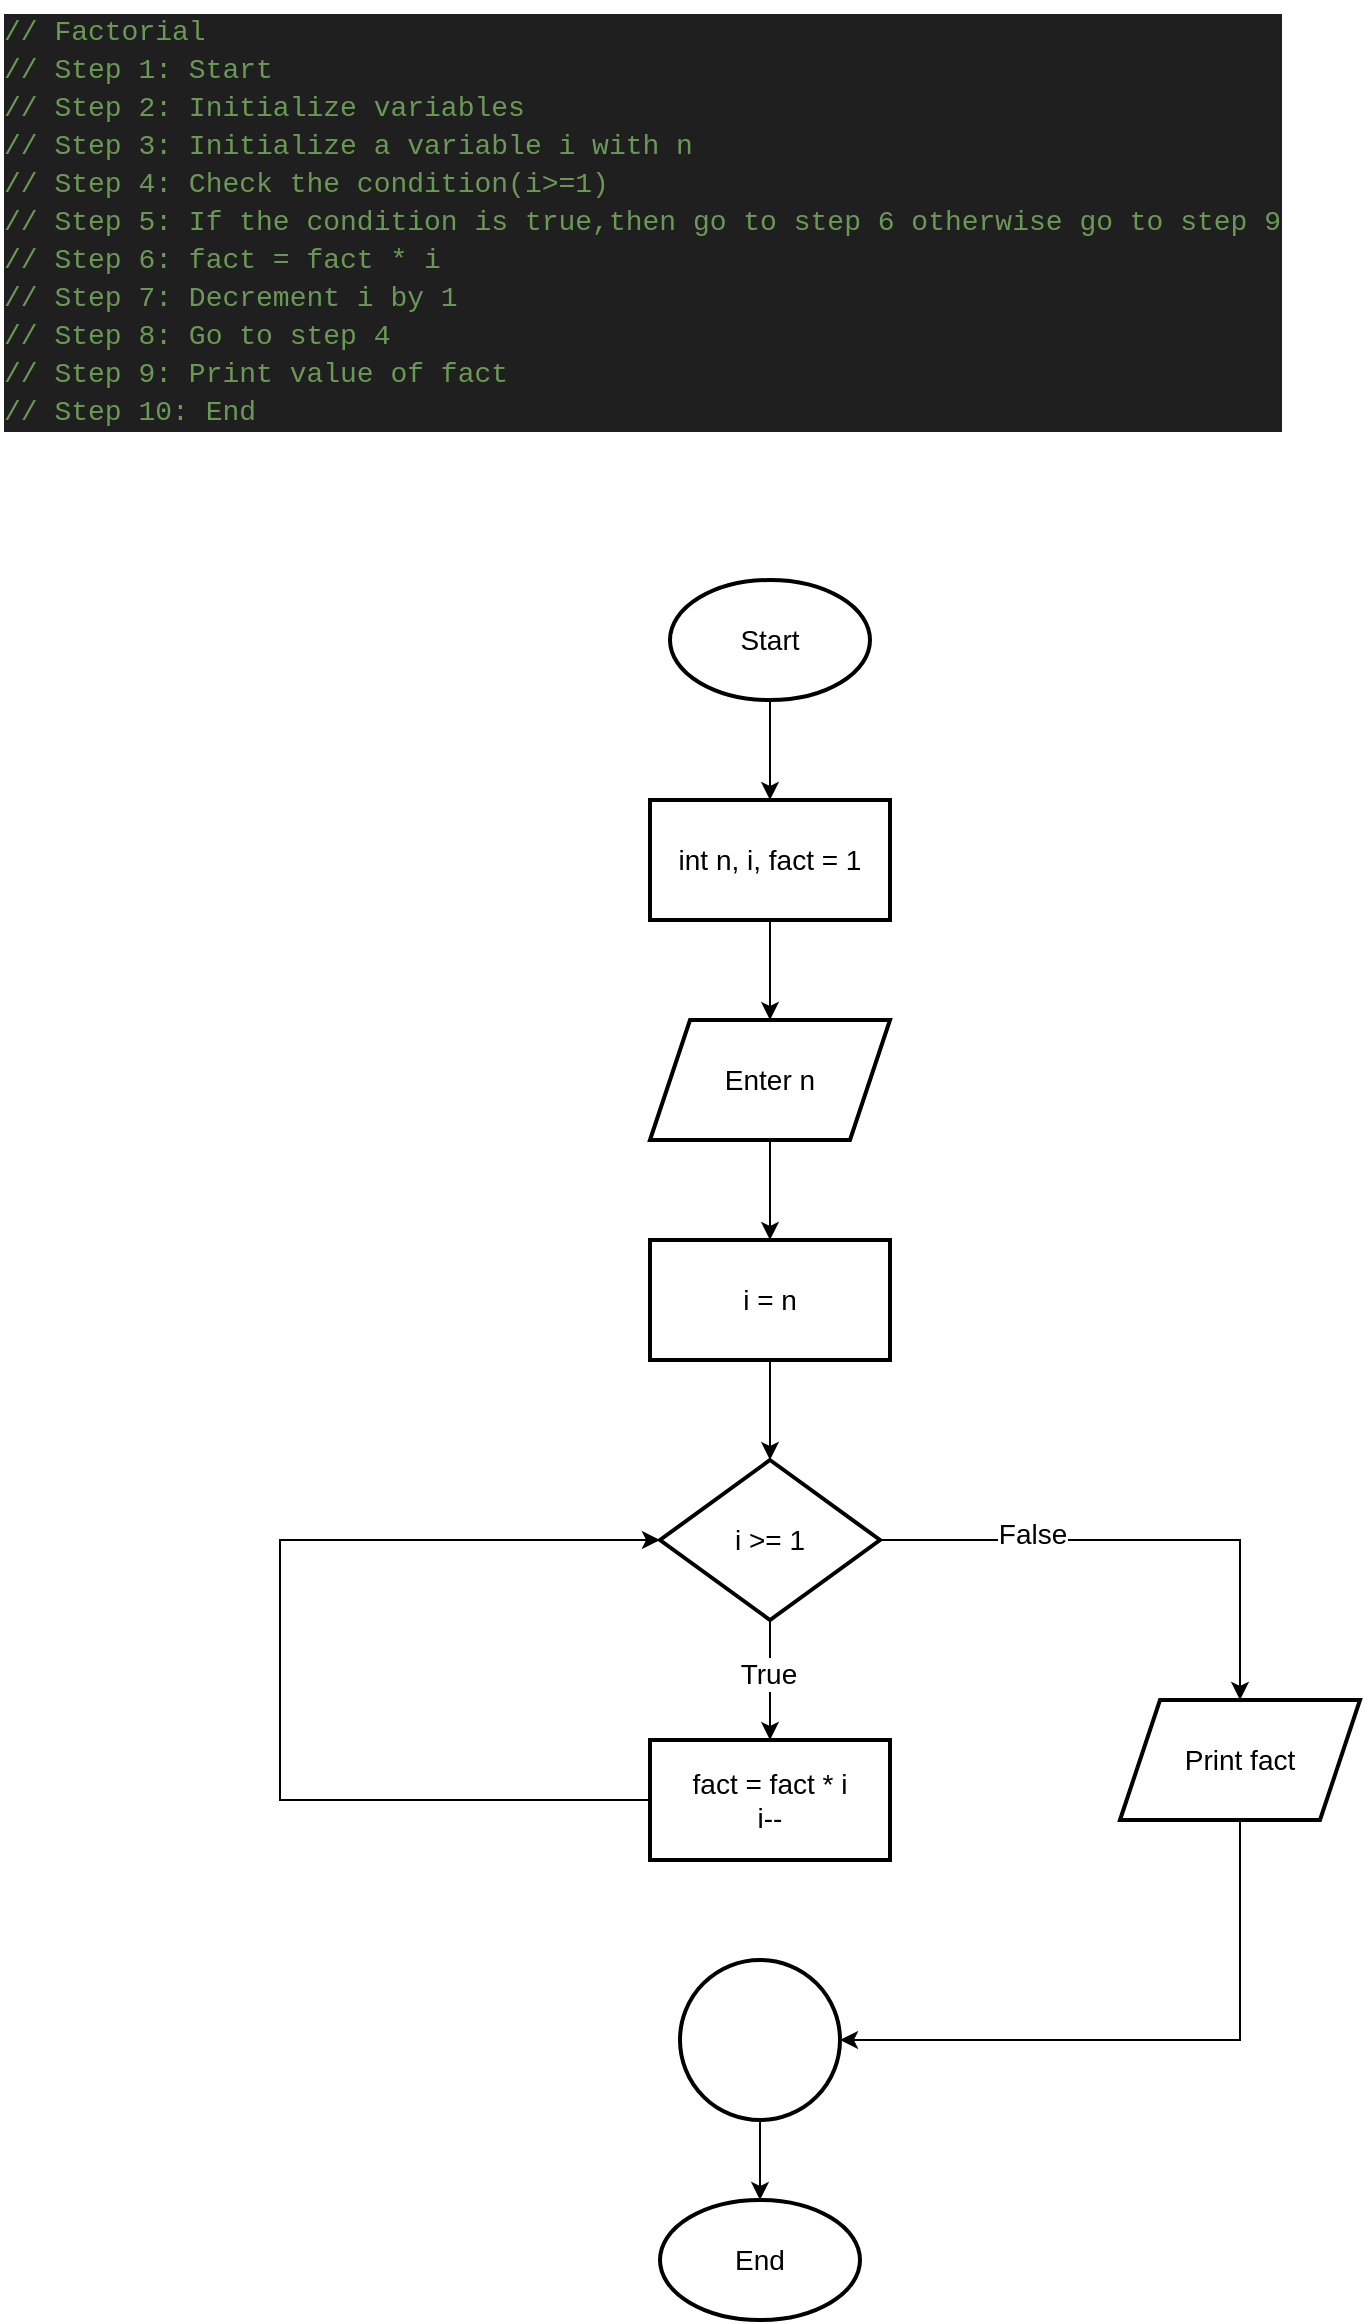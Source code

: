 <mxfile version="26.2.9">
  <diagram name="Page-1" id="On5OyJaGVxLBlouR5h3Z">
    <mxGraphModel dx="1044" dy="562" grid="1" gridSize="10" guides="1" tooltips="1" connect="1" arrows="1" fold="1" page="1" pageScale="1" pageWidth="850" pageHeight="1100" math="0" shadow="0">
      <root>
        <mxCell id="0" />
        <mxCell id="1" parent="0" />
        <mxCell id="Jb0UgCJqrkprumq1bkhl-1" value="&lt;div style=&quot;color: rgb(204, 204, 204); background-color: rgb(31, 31, 31); font-family: Consolas, &amp;quot;Courier New&amp;quot;, monospace; font-weight: normal; line-height: 19px; white-space: pre;&quot;&gt;&lt;div&gt;&lt;span style=&quot;color: #6a9955;&quot;&gt;// Factorial &lt;/span&gt;&lt;/div&gt;&lt;div&gt;&lt;span style=&quot;color: #6a9955;&quot;&gt;// Step 1: Start&lt;/span&gt;&lt;/div&gt;&lt;div&gt;&lt;span style=&quot;color: #6a9955;&quot;&gt;// Step 2: Initialize variables&lt;/span&gt;&lt;/div&gt;&lt;div&gt;&lt;span style=&quot;color: #6a9955;&quot;&gt;// Step 3: Initialize a variable i with n&lt;/span&gt;&lt;/div&gt;&lt;div&gt;&lt;span style=&quot;color: #6a9955;&quot;&gt;// Step 4: Check the condition(i&amp;gt;=1)&lt;/span&gt;&lt;/div&gt;&lt;div&gt;&lt;span style=&quot;color: #6a9955;&quot;&gt;// Step 5: If the condition is true,then go to step 6 otherwise go to step 9&lt;/span&gt;&lt;/div&gt;&lt;div&gt;&lt;span style=&quot;color: #6a9955;&quot;&gt;// Step 6: fact = fact * i&lt;/span&gt;&lt;/div&gt;&lt;div&gt;&lt;span style=&quot;color: #6a9955;&quot;&gt;// Step 7: Decrement i by 1&lt;/span&gt;&lt;/div&gt;&lt;div&gt;&lt;span style=&quot;color: #6a9955;&quot;&gt;// Step 8: Go to step 4&lt;/span&gt;&lt;/div&gt;&lt;div&gt;&lt;span style=&quot;color: #6a9955;&quot;&gt;// Step 9: Print value of fact&lt;/span&gt;&lt;/div&gt;&lt;div&gt;&lt;span style=&quot;color: #6a9955;&quot;&gt;// Step 10: End&lt;/span&gt;&lt;/div&gt;&lt;/div&gt;" style="text;whiteSpace=wrap;html=1;fontSize=14;" vertex="1" parent="1">
          <mxGeometry x="40" y="30" width="560" height="230" as="geometry" />
        </mxCell>
        <mxCell id="Jb0UgCJqrkprumq1bkhl-5" value="" style="edgeStyle=orthogonalEdgeStyle;rounded=0;orthogonalLoop=1;jettySize=auto;html=1;fontSize=14;" edge="1" parent="1" source="Jb0UgCJqrkprumq1bkhl-2" target="Jb0UgCJqrkprumq1bkhl-4">
          <mxGeometry relative="1" as="geometry" />
        </mxCell>
        <mxCell id="Jb0UgCJqrkprumq1bkhl-2" value="Start" style="strokeWidth=2;html=1;shape=mxgraph.flowchart.start_1;whiteSpace=wrap;fontSize=14;" vertex="1" parent="1">
          <mxGeometry x="375" y="320" width="100" height="60" as="geometry" />
        </mxCell>
        <mxCell id="Jb0UgCJqrkprumq1bkhl-3" value="End" style="strokeWidth=2;html=1;shape=mxgraph.flowchart.start_1;whiteSpace=wrap;fontSize=14;" vertex="1" parent="1">
          <mxGeometry x="370" y="1130" width="100" height="60" as="geometry" />
        </mxCell>
        <mxCell id="Jb0UgCJqrkprumq1bkhl-7" value="" style="edgeStyle=orthogonalEdgeStyle;rounded=0;orthogonalLoop=1;jettySize=auto;html=1;fontSize=14;" edge="1" parent="1" source="Jb0UgCJqrkprumq1bkhl-4" target="Jb0UgCJqrkprumq1bkhl-6">
          <mxGeometry relative="1" as="geometry" />
        </mxCell>
        <mxCell id="Jb0UgCJqrkprumq1bkhl-4" value="int n, i, fact = 1" style="whiteSpace=wrap;html=1;strokeWidth=2;fontSize=14;" vertex="1" parent="1">
          <mxGeometry x="365" y="430" width="120" height="60" as="geometry" />
        </mxCell>
        <mxCell id="Jb0UgCJqrkprumq1bkhl-9" value="" style="edgeStyle=orthogonalEdgeStyle;rounded=0;orthogonalLoop=1;jettySize=auto;html=1;fontSize=14;" edge="1" parent="1" source="Jb0UgCJqrkprumq1bkhl-6" target="Jb0UgCJqrkprumq1bkhl-8">
          <mxGeometry relative="1" as="geometry" />
        </mxCell>
        <mxCell id="Jb0UgCJqrkprumq1bkhl-6" value="Enter n" style="shape=parallelogram;perimeter=parallelogramPerimeter;whiteSpace=wrap;html=1;fixedSize=1;strokeWidth=2;fontSize=14;" vertex="1" parent="1">
          <mxGeometry x="365" y="540" width="120" height="60" as="geometry" />
        </mxCell>
        <mxCell id="Jb0UgCJqrkprumq1bkhl-11" value="" style="edgeStyle=orthogonalEdgeStyle;rounded=0;orthogonalLoop=1;jettySize=auto;html=1;fontSize=14;" edge="1" parent="1" source="Jb0UgCJqrkprumq1bkhl-8" target="Jb0UgCJqrkprumq1bkhl-10">
          <mxGeometry relative="1" as="geometry" />
        </mxCell>
        <mxCell id="Jb0UgCJqrkprumq1bkhl-8" value="i = n" style="whiteSpace=wrap;html=1;strokeWidth=2;fontSize=14;" vertex="1" parent="1">
          <mxGeometry x="365" y="650" width="120" height="60" as="geometry" />
        </mxCell>
        <mxCell id="Jb0UgCJqrkprumq1bkhl-13" value="" style="edgeStyle=orthogonalEdgeStyle;rounded=0;orthogonalLoop=1;jettySize=auto;html=1;fontSize=14;" edge="1" parent="1" source="Jb0UgCJqrkprumq1bkhl-10" target="Jb0UgCJqrkprumq1bkhl-12">
          <mxGeometry relative="1" as="geometry" />
        </mxCell>
        <mxCell id="Jb0UgCJqrkprumq1bkhl-21" value="True" style="edgeLabel;html=1;align=center;verticalAlign=middle;resizable=0;points=[];fontSize=14;" vertex="1" connectable="0" parent="Jb0UgCJqrkprumq1bkhl-13">
          <mxGeometry x="-0.12" y="-1" relative="1" as="geometry">
            <mxPoint as="offset" />
          </mxGeometry>
        </mxCell>
        <mxCell id="Jb0UgCJqrkprumq1bkhl-15" value="" style="edgeStyle=orthogonalEdgeStyle;rounded=0;orthogonalLoop=1;jettySize=auto;html=1;fontSize=14;" edge="1" parent="1" source="Jb0UgCJqrkprumq1bkhl-10" target="Jb0UgCJqrkprumq1bkhl-14">
          <mxGeometry relative="1" as="geometry" />
        </mxCell>
        <mxCell id="Jb0UgCJqrkprumq1bkhl-22" value="False" style="edgeLabel;html=1;align=center;verticalAlign=middle;resizable=0;points=[];fontSize=14;" vertex="1" connectable="0" parent="Jb0UgCJqrkprumq1bkhl-15">
          <mxGeometry x="-0.414" y="3" relative="1" as="geometry">
            <mxPoint as="offset" />
          </mxGeometry>
        </mxCell>
        <mxCell id="Jb0UgCJqrkprumq1bkhl-10" value="i &amp;gt;= 1" style="rhombus;whiteSpace=wrap;html=1;strokeWidth=2;fontSize=14;" vertex="1" parent="1">
          <mxGeometry x="370" y="760" width="110" height="80" as="geometry" />
        </mxCell>
        <mxCell id="Jb0UgCJqrkprumq1bkhl-20" value="" style="edgeStyle=orthogonalEdgeStyle;rounded=0;orthogonalLoop=1;jettySize=auto;html=1;entryX=0;entryY=0.5;entryDx=0;entryDy=0;fontSize=14;" edge="1" parent="1" source="Jb0UgCJqrkprumq1bkhl-12" target="Jb0UgCJqrkprumq1bkhl-10">
          <mxGeometry relative="1" as="geometry">
            <mxPoint x="220" y="800" as="targetPoint" />
            <Array as="points">
              <mxPoint x="180" y="930" />
              <mxPoint x="180" y="800" />
            </Array>
          </mxGeometry>
        </mxCell>
        <mxCell id="Jb0UgCJqrkprumq1bkhl-12" value="fact = fact * i&lt;div&gt;i--&lt;/div&gt;" style="whiteSpace=wrap;html=1;strokeWidth=2;fontSize=14;" vertex="1" parent="1">
          <mxGeometry x="365" y="900" width="120" height="60" as="geometry" />
        </mxCell>
        <mxCell id="Jb0UgCJqrkprumq1bkhl-17" value="" style="edgeStyle=orthogonalEdgeStyle;rounded=0;orthogonalLoop=1;jettySize=auto;html=1;fontSize=14;" edge="1" parent="1" source="Jb0UgCJqrkprumq1bkhl-14" target="Jb0UgCJqrkprumq1bkhl-16">
          <mxGeometry relative="1" as="geometry">
            <Array as="points">
              <mxPoint x="660" y="1050" />
            </Array>
          </mxGeometry>
        </mxCell>
        <mxCell id="Jb0UgCJqrkprumq1bkhl-14" value="Print fact" style="shape=parallelogram;perimeter=parallelogramPerimeter;whiteSpace=wrap;html=1;fixedSize=1;strokeWidth=2;fontSize=14;" vertex="1" parent="1">
          <mxGeometry x="600" y="880" width="120" height="60" as="geometry" />
        </mxCell>
        <mxCell id="Jb0UgCJqrkprumq1bkhl-18" value="" style="edgeStyle=orthogonalEdgeStyle;rounded=0;orthogonalLoop=1;jettySize=auto;html=1;fontSize=14;" edge="1" parent="1" source="Jb0UgCJqrkprumq1bkhl-16" target="Jb0UgCJqrkprumq1bkhl-3">
          <mxGeometry relative="1" as="geometry" />
        </mxCell>
        <mxCell id="Jb0UgCJqrkprumq1bkhl-16" value="" style="ellipse;whiteSpace=wrap;html=1;strokeWidth=2;fontSize=14;" vertex="1" parent="1">
          <mxGeometry x="380" y="1010" width="80" height="80" as="geometry" />
        </mxCell>
      </root>
    </mxGraphModel>
  </diagram>
</mxfile>
